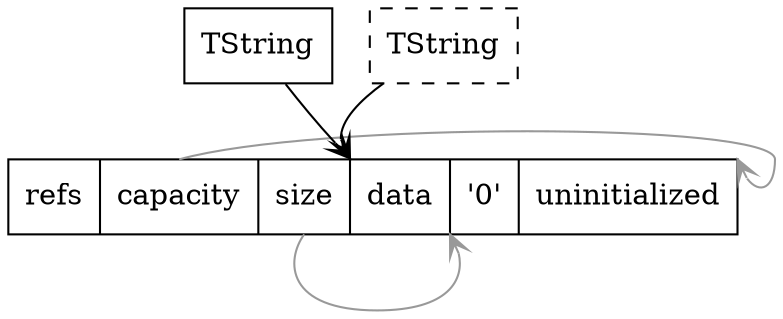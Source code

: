 digraph TString {
    node[shape=rect]
    edge[arrowhead=vee]
    impl [shape=record,label="refs | <capacity> capacity | <size> size | <data> data | <zero> '\0' | <uninitialized> uninitialized"]
    subgraph Strings {
        node[label="TString"]
        Original
        Copy [style=dashed]
    }
    Original -> impl:data:nw
    Copy -> impl:data:nw
    impl:size:s -> impl:zero:sw [color=grey60,constraint=false]
    impl:capacity:n -> impl:uninitialized:ne [color=grey60,constraint=false]
}

